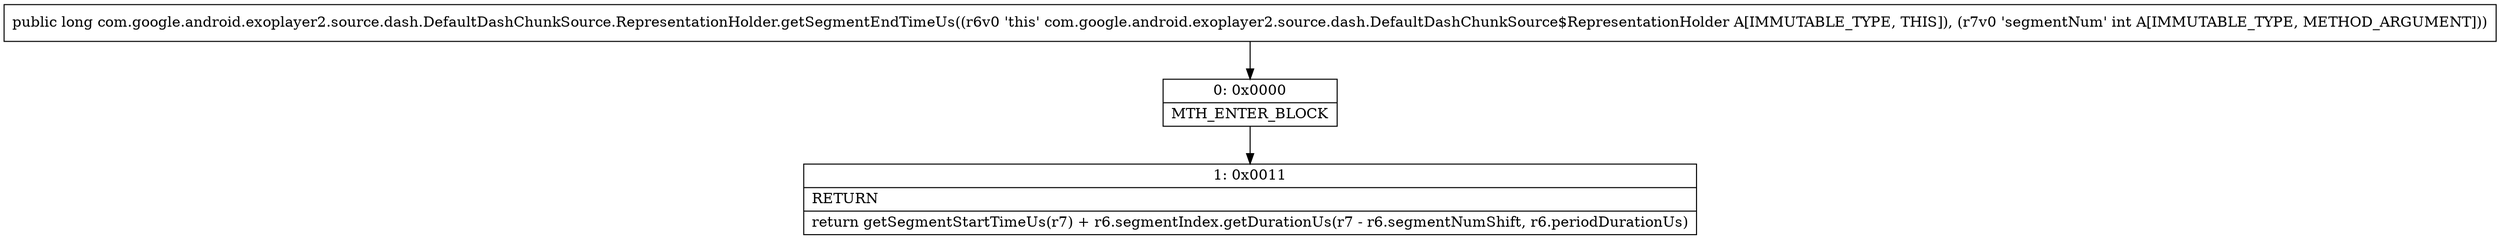 digraph "CFG forcom.google.android.exoplayer2.source.dash.DefaultDashChunkSource.RepresentationHolder.getSegmentEndTimeUs(I)J" {
Node_0 [shape=record,label="{0\:\ 0x0000|MTH_ENTER_BLOCK\l}"];
Node_1 [shape=record,label="{1\:\ 0x0011|RETURN\l|return getSegmentStartTimeUs(r7) + r6.segmentIndex.getDurationUs(r7 \- r6.segmentNumShift, r6.periodDurationUs)\l}"];
MethodNode[shape=record,label="{public long com.google.android.exoplayer2.source.dash.DefaultDashChunkSource.RepresentationHolder.getSegmentEndTimeUs((r6v0 'this' com.google.android.exoplayer2.source.dash.DefaultDashChunkSource$RepresentationHolder A[IMMUTABLE_TYPE, THIS]), (r7v0 'segmentNum' int A[IMMUTABLE_TYPE, METHOD_ARGUMENT])) }"];
MethodNode -> Node_0;
Node_0 -> Node_1;
}

